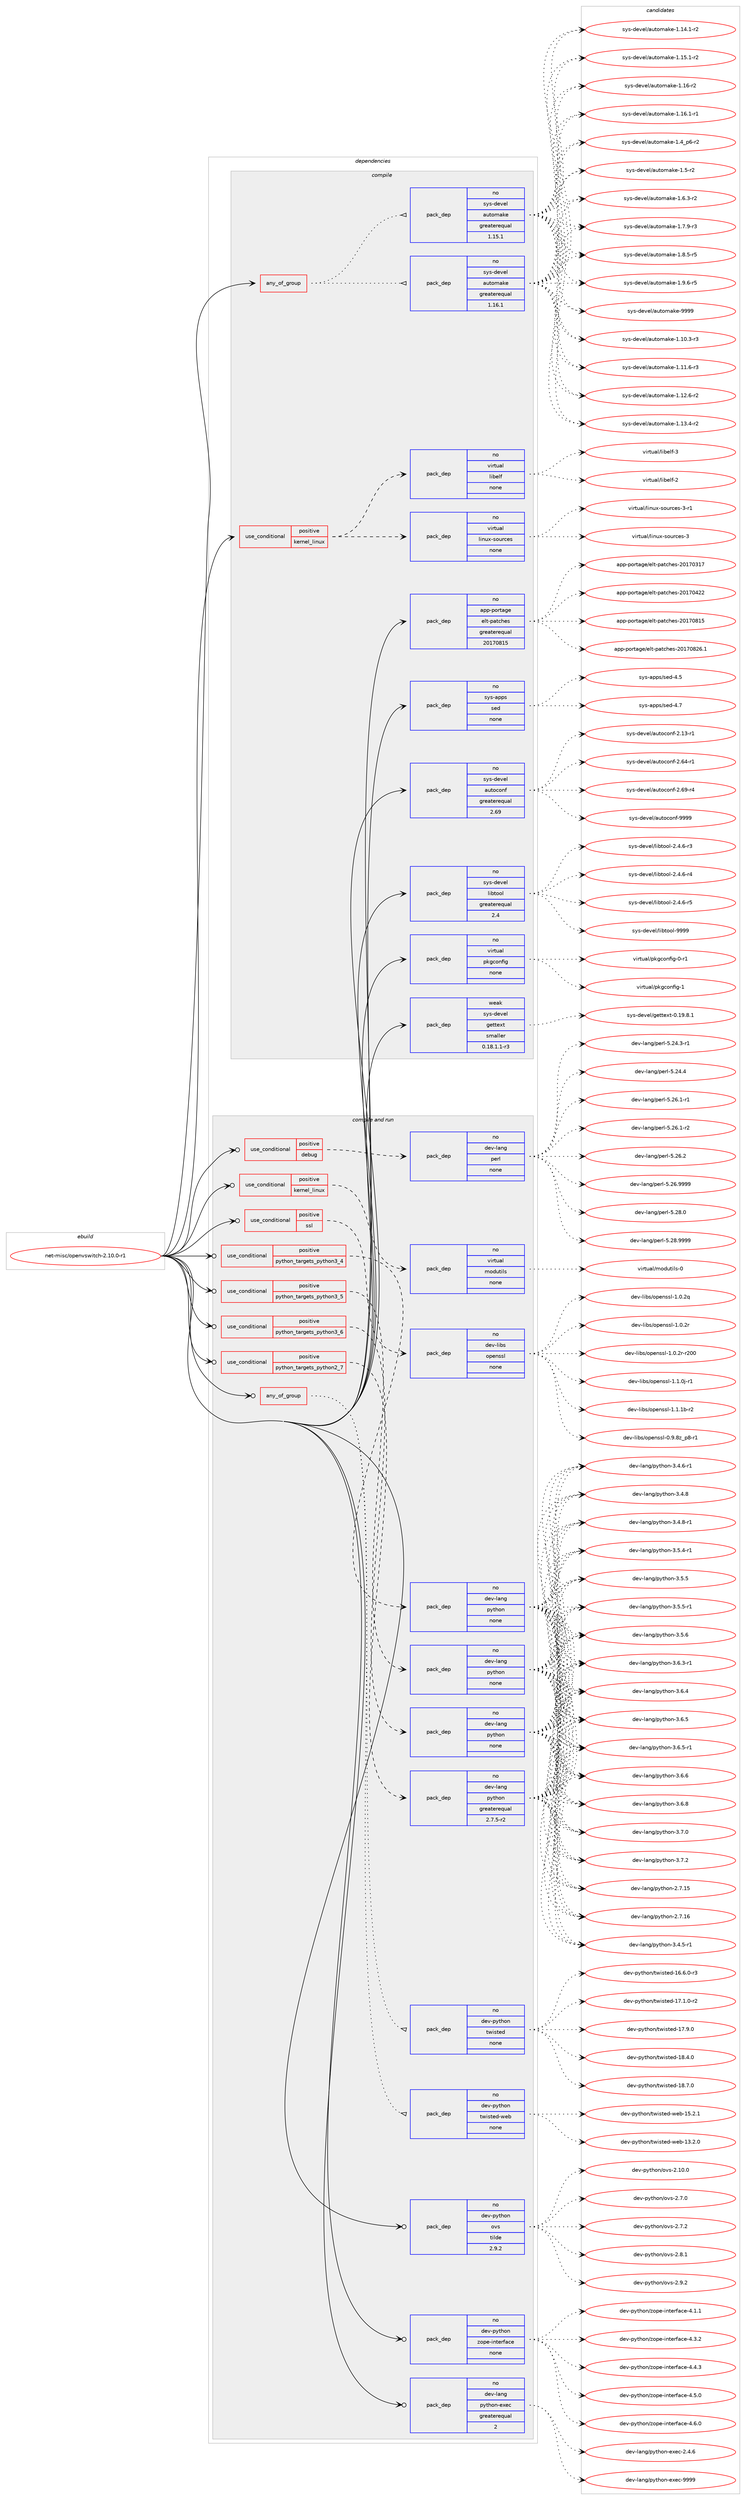 digraph prolog {

# *************
# Graph options
# *************

newrank=true;
concentrate=true;
compound=true;
graph [rankdir=LR,fontname=Helvetica,fontsize=10,ranksep=1.5];#, ranksep=2.5, nodesep=0.2];
edge  [arrowhead=vee];
node  [fontname=Helvetica,fontsize=10];

# **********
# The ebuild
# **********

subgraph cluster_leftcol {
color=gray;
rank=same;
label=<<i>ebuild</i>>;
id [label="net-misc/openvswitch-2.10.0-r1", color=red, width=4, href="../net-misc/openvswitch-2.10.0-r1.svg"];
}

# ****************
# The dependencies
# ****************

subgraph cluster_midcol {
color=gray;
label=<<i>dependencies</i>>;
subgraph cluster_compile {
fillcolor="#eeeeee";
style=filled;
label=<<i>compile</i>>;
subgraph any26398 {
dependency1670776 [label=<<TABLE BORDER="0" CELLBORDER="1" CELLSPACING="0" CELLPADDING="4"><TR><TD CELLPADDING="10">any_of_group</TD></TR></TABLE>>, shape=none, color=red];subgraph pack1194538 {
dependency1670777 [label=<<TABLE BORDER="0" CELLBORDER="1" CELLSPACING="0" CELLPADDING="4" WIDTH="220"><TR><TD ROWSPAN="6" CELLPADDING="30">pack_dep</TD></TR><TR><TD WIDTH="110">no</TD></TR><TR><TD>sys-devel</TD></TR><TR><TD>automake</TD></TR><TR><TD>greaterequal</TD></TR><TR><TD>1.16.1</TD></TR></TABLE>>, shape=none, color=blue];
}
dependency1670776:e -> dependency1670777:w [weight=20,style="dotted",arrowhead="oinv"];
subgraph pack1194539 {
dependency1670778 [label=<<TABLE BORDER="0" CELLBORDER="1" CELLSPACING="0" CELLPADDING="4" WIDTH="220"><TR><TD ROWSPAN="6" CELLPADDING="30">pack_dep</TD></TR><TR><TD WIDTH="110">no</TD></TR><TR><TD>sys-devel</TD></TR><TR><TD>automake</TD></TR><TR><TD>greaterequal</TD></TR><TR><TD>1.15.1</TD></TR></TABLE>>, shape=none, color=blue];
}
dependency1670776:e -> dependency1670778:w [weight=20,style="dotted",arrowhead="oinv"];
}
id:e -> dependency1670776:w [weight=20,style="solid",arrowhead="vee"];
subgraph cond449026 {
dependency1670779 [label=<<TABLE BORDER="0" CELLBORDER="1" CELLSPACING="0" CELLPADDING="4"><TR><TD ROWSPAN="3" CELLPADDING="10">use_conditional</TD></TR><TR><TD>positive</TD></TR><TR><TD>kernel_linux</TD></TR></TABLE>>, shape=none, color=red];
subgraph pack1194540 {
dependency1670780 [label=<<TABLE BORDER="0" CELLBORDER="1" CELLSPACING="0" CELLPADDING="4" WIDTH="220"><TR><TD ROWSPAN="6" CELLPADDING="30">pack_dep</TD></TR><TR><TD WIDTH="110">no</TD></TR><TR><TD>virtual</TD></TR><TR><TD>linux-sources</TD></TR><TR><TD>none</TD></TR><TR><TD></TD></TR></TABLE>>, shape=none, color=blue];
}
dependency1670779:e -> dependency1670780:w [weight=20,style="dashed",arrowhead="vee"];
subgraph pack1194541 {
dependency1670781 [label=<<TABLE BORDER="0" CELLBORDER="1" CELLSPACING="0" CELLPADDING="4" WIDTH="220"><TR><TD ROWSPAN="6" CELLPADDING="30">pack_dep</TD></TR><TR><TD WIDTH="110">no</TD></TR><TR><TD>virtual</TD></TR><TR><TD>libelf</TD></TR><TR><TD>none</TD></TR><TR><TD></TD></TR></TABLE>>, shape=none, color=blue];
}
dependency1670779:e -> dependency1670781:w [weight=20,style="dashed",arrowhead="vee"];
}
id:e -> dependency1670779:w [weight=20,style="solid",arrowhead="vee"];
subgraph pack1194542 {
dependency1670782 [label=<<TABLE BORDER="0" CELLBORDER="1" CELLSPACING="0" CELLPADDING="4" WIDTH="220"><TR><TD ROWSPAN="6" CELLPADDING="30">pack_dep</TD></TR><TR><TD WIDTH="110">no</TD></TR><TR><TD>app-portage</TD></TR><TR><TD>elt-patches</TD></TR><TR><TD>greaterequal</TD></TR><TR><TD>20170815</TD></TR></TABLE>>, shape=none, color=blue];
}
id:e -> dependency1670782:w [weight=20,style="solid",arrowhead="vee"];
subgraph pack1194543 {
dependency1670783 [label=<<TABLE BORDER="0" CELLBORDER="1" CELLSPACING="0" CELLPADDING="4" WIDTH="220"><TR><TD ROWSPAN="6" CELLPADDING="30">pack_dep</TD></TR><TR><TD WIDTH="110">no</TD></TR><TR><TD>sys-apps</TD></TR><TR><TD>sed</TD></TR><TR><TD>none</TD></TR><TR><TD></TD></TR></TABLE>>, shape=none, color=blue];
}
id:e -> dependency1670783:w [weight=20,style="solid",arrowhead="vee"];
subgraph pack1194544 {
dependency1670784 [label=<<TABLE BORDER="0" CELLBORDER="1" CELLSPACING="0" CELLPADDING="4" WIDTH="220"><TR><TD ROWSPAN="6" CELLPADDING="30">pack_dep</TD></TR><TR><TD WIDTH="110">no</TD></TR><TR><TD>sys-devel</TD></TR><TR><TD>autoconf</TD></TR><TR><TD>greaterequal</TD></TR><TR><TD>2.69</TD></TR></TABLE>>, shape=none, color=blue];
}
id:e -> dependency1670784:w [weight=20,style="solid",arrowhead="vee"];
subgraph pack1194545 {
dependency1670785 [label=<<TABLE BORDER="0" CELLBORDER="1" CELLSPACING="0" CELLPADDING="4" WIDTH="220"><TR><TD ROWSPAN="6" CELLPADDING="30">pack_dep</TD></TR><TR><TD WIDTH="110">no</TD></TR><TR><TD>sys-devel</TD></TR><TR><TD>libtool</TD></TR><TR><TD>greaterequal</TD></TR><TR><TD>2.4</TD></TR></TABLE>>, shape=none, color=blue];
}
id:e -> dependency1670785:w [weight=20,style="solid",arrowhead="vee"];
subgraph pack1194546 {
dependency1670786 [label=<<TABLE BORDER="0" CELLBORDER="1" CELLSPACING="0" CELLPADDING="4" WIDTH="220"><TR><TD ROWSPAN="6" CELLPADDING="30">pack_dep</TD></TR><TR><TD WIDTH="110">no</TD></TR><TR><TD>virtual</TD></TR><TR><TD>pkgconfig</TD></TR><TR><TD>none</TD></TR><TR><TD></TD></TR></TABLE>>, shape=none, color=blue];
}
id:e -> dependency1670786:w [weight=20,style="solid",arrowhead="vee"];
subgraph pack1194547 {
dependency1670787 [label=<<TABLE BORDER="0" CELLBORDER="1" CELLSPACING="0" CELLPADDING="4" WIDTH="220"><TR><TD ROWSPAN="6" CELLPADDING="30">pack_dep</TD></TR><TR><TD WIDTH="110">weak</TD></TR><TR><TD>sys-devel</TD></TR><TR><TD>gettext</TD></TR><TR><TD>smaller</TD></TR><TR><TD>0.18.1.1-r3</TD></TR></TABLE>>, shape=none, color=blue];
}
id:e -> dependency1670787:w [weight=20,style="solid",arrowhead="vee"];
}
subgraph cluster_compileandrun {
fillcolor="#eeeeee";
style=filled;
label=<<i>compile and run</i>>;
subgraph any26399 {
dependency1670788 [label=<<TABLE BORDER="0" CELLBORDER="1" CELLSPACING="0" CELLPADDING="4"><TR><TD CELLPADDING="10">any_of_group</TD></TR></TABLE>>, shape=none, color=red];subgraph pack1194548 {
dependency1670789 [label=<<TABLE BORDER="0" CELLBORDER="1" CELLSPACING="0" CELLPADDING="4" WIDTH="220"><TR><TD ROWSPAN="6" CELLPADDING="30">pack_dep</TD></TR><TR><TD WIDTH="110">no</TD></TR><TR><TD>dev-python</TD></TR><TR><TD>twisted</TD></TR><TR><TD>none</TD></TR><TR><TD></TD></TR></TABLE>>, shape=none, color=blue];
}
dependency1670788:e -> dependency1670789:w [weight=20,style="dotted",arrowhead="oinv"];
subgraph pack1194549 {
dependency1670790 [label=<<TABLE BORDER="0" CELLBORDER="1" CELLSPACING="0" CELLPADDING="4" WIDTH="220"><TR><TD ROWSPAN="6" CELLPADDING="30">pack_dep</TD></TR><TR><TD WIDTH="110">no</TD></TR><TR><TD>dev-python</TD></TR><TR><TD>twisted-web</TD></TR><TR><TD>none</TD></TR><TR><TD></TD></TR></TABLE>>, shape=none, color=blue];
}
dependency1670788:e -> dependency1670790:w [weight=20,style="dotted",arrowhead="oinv"];
}
id:e -> dependency1670788:w [weight=20,style="solid",arrowhead="odotvee"];
subgraph cond449027 {
dependency1670791 [label=<<TABLE BORDER="0" CELLBORDER="1" CELLSPACING="0" CELLPADDING="4"><TR><TD ROWSPAN="3" CELLPADDING="10">use_conditional</TD></TR><TR><TD>positive</TD></TR><TR><TD>debug</TD></TR></TABLE>>, shape=none, color=red];
subgraph pack1194550 {
dependency1670792 [label=<<TABLE BORDER="0" CELLBORDER="1" CELLSPACING="0" CELLPADDING="4" WIDTH="220"><TR><TD ROWSPAN="6" CELLPADDING="30">pack_dep</TD></TR><TR><TD WIDTH="110">no</TD></TR><TR><TD>dev-lang</TD></TR><TR><TD>perl</TD></TR><TR><TD>none</TD></TR><TR><TD></TD></TR></TABLE>>, shape=none, color=blue];
}
dependency1670791:e -> dependency1670792:w [weight=20,style="dashed",arrowhead="vee"];
}
id:e -> dependency1670791:w [weight=20,style="solid",arrowhead="odotvee"];
subgraph cond449028 {
dependency1670793 [label=<<TABLE BORDER="0" CELLBORDER="1" CELLSPACING="0" CELLPADDING="4"><TR><TD ROWSPAN="3" CELLPADDING="10">use_conditional</TD></TR><TR><TD>positive</TD></TR><TR><TD>kernel_linux</TD></TR></TABLE>>, shape=none, color=red];
subgraph pack1194551 {
dependency1670794 [label=<<TABLE BORDER="0" CELLBORDER="1" CELLSPACING="0" CELLPADDING="4" WIDTH="220"><TR><TD ROWSPAN="6" CELLPADDING="30">pack_dep</TD></TR><TR><TD WIDTH="110">no</TD></TR><TR><TD>virtual</TD></TR><TR><TD>modutils</TD></TR><TR><TD>none</TD></TR><TR><TD></TD></TR></TABLE>>, shape=none, color=blue];
}
dependency1670793:e -> dependency1670794:w [weight=20,style="dashed",arrowhead="vee"];
}
id:e -> dependency1670793:w [weight=20,style="solid",arrowhead="odotvee"];
subgraph cond449029 {
dependency1670795 [label=<<TABLE BORDER="0" CELLBORDER="1" CELLSPACING="0" CELLPADDING="4"><TR><TD ROWSPAN="3" CELLPADDING="10">use_conditional</TD></TR><TR><TD>positive</TD></TR><TR><TD>python_targets_python2_7</TD></TR></TABLE>>, shape=none, color=red];
subgraph pack1194552 {
dependency1670796 [label=<<TABLE BORDER="0" CELLBORDER="1" CELLSPACING="0" CELLPADDING="4" WIDTH="220"><TR><TD ROWSPAN="6" CELLPADDING="30">pack_dep</TD></TR><TR><TD WIDTH="110">no</TD></TR><TR><TD>dev-lang</TD></TR><TR><TD>python</TD></TR><TR><TD>greaterequal</TD></TR><TR><TD>2.7.5-r2</TD></TR></TABLE>>, shape=none, color=blue];
}
dependency1670795:e -> dependency1670796:w [weight=20,style="dashed",arrowhead="vee"];
}
id:e -> dependency1670795:w [weight=20,style="solid",arrowhead="odotvee"];
subgraph cond449030 {
dependency1670797 [label=<<TABLE BORDER="0" CELLBORDER="1" CELLSPACING="0" CELLPADDING="4"><TR><TD ROWSPAN="3" CELLPADDING="10">use_conditional</TD></TR><TR><TD>positive</TD></TR><TR><TD>python_targets_python3_4</TD></TR></TABLE>>, shape=none, color=red];
subgraph pack1194553 {
dependency1670798 [label=<<TABLE BORDER="0" CELLBORDER="1" CELLSPACING="0" CELLPADDING="4" WIDTH="220"><TR><TD ROWSPAN="6" CELLPADDING="30">pack_dep</TD></TR><TR><TD WIDTH="110">no</TD></TR><TR><TD>dev-lang</TD></TR><TR><TD>python</TD></TR><TR><TD>none</TD></TR><TR><TD></TD></TR></TABLE>>, shape=none, color=blue];
}
dependency1670797:e -> dependency1670798:w [weight=20,style="dashed",arrowhead="vee"];
}
id:e -> dependency1670797:w [weight=20,style="solid",arrowhead="odotvee"];
subgraph cond449031 {
dependency1670799 [label=<<TABLE BORDER="0" CELLBORDER="1" CELLSPACING="0" CELLPADDING="4"><TR><TD ROWSPAN="3" CELLPADDING="10">use_conditional</TD></TR><TR><TD>positive</TD></TR><TR><TD>python_targets_python3_5</TD></TR></TABLE>>, shape=none, color=red];
subgraph pack1194554 {
dependency1670800 [label=<<TABLE BORDER="0" CELLBORDER="1" CELLSPACING="0" CELLPADDING="4" WIDTH="220"><TR><TD ROWSPAN="6" CELLPADDING="30">pack_dep</TD></TR><TR><TD WIDTH="110">no</TD></TR><TR><TD>dev-lang</TD></TR><TR><TD>python</TD></TR><TR><TD>none</TD></TR><TR><TD></TD></TR></TABLE>>, shape=none, color=blue];
}
dependency1670799:e -> dependency1670800:w [weight=20,style="dashed",arrowhead="vee"];
}
id:e -> dependency1670799:w [weight=20,style="solid",arrowhead="odotvee"];
subgraph cond449032 {
dependency1670801 [label=<<TABLE BORDER="0" CELLBORDER="1" CELLSPACING="0" CELLPADDING="4"><TR><TD ROWSPAN="3" CELLPADDING="10">use_conditional</TD></TR><TR><TD>positive</TD></TR><TR><TD>python_targets_python3_6</TD></TR></TABLE>>, shape=none, color=red];
subgraph pack1194555 {
dependency1670802 [label=<<TABLE BORDER="0" CELLBORDER="1" CELLSPACING="0" CELLPADDING="4" WIDTH="220"><TR><TD ROWSPAN="6" CELLPADDING="30">pack_dep</TD></TR><TR><TD WIDTH="110">no</TD></TR><TR><TD>dev-lang</TD></TR><TR><TD>python</TD></TR><TR><TD>none</TD></TR><TR><TD></TD></TR></TABLE>>, shape=none, color=blue];
}
dependency1670801:e -> dependency1670802:w [weight=20,style="dashed",arrowhead="vee"];
}
id:e -> dependency1670801:w [weight=20,style="solid",arrowhead="odotvee"];
subgraph cond449033 {
dependency1670803 [label=<<TABLE BORDER="0" CELLBORDER="1" CELLSPACING="0" CELLPADDING="4"><TR><TD ROWSPAN="3" CELLPADDING="10">use_conditional</TD></TR><TR><TD>positive</TD></TR><TR><TD>ssl</TD></TR></TABLE>>, shape=none, color=red];
subgraph pack1194556 {
dependency1670804 [label=<<TABLE BORDER="0" CELLBORDER="1" CELLSPACING="0" CELLPADDING="4" WIDTH="220"><TR><TD ROWSPAN="6" CELLPADDING="30">pack_dep</TD></TR><TR><TD WIDTH="110">no</TD></TR><TR><TD>dev-libs</TD></TR><TR><TD>openssl</TD></TR><TR><TD>none</TD></TR><TR><TD></TD></TR></TABLE>>, shape=none, color=blue];
}
dependency1670803:e -> dependency1670804:w [weight=20,style="dashed",arrowhead="vee"];
}
id:e -> dependency1670803:w [weight=20,style="solid",arrowhead="odotvee"];
subgraph pack1194557 {
dependency1670805 [label=<<TABLE BORDER="0" CELLBORDER="1" CELLSPACING="0" CELLPADDING="4" WIDTH="220"><TR><TD ROWSPAN="6" CELLPADDING="30">pack_dep</TD></TR><TR><TD WIDTH="110">no</TD></TR><TR><TD>dev-lang</TD></TR><TR><TD>python-exec</TD></TR><TR><TD>greaterequal</TD></TR><TR><TD>2</TD></TR></TABLE>>, shape=none, color=blue];
}
id:e -> dependency1670805:w [weight=20,style="solid",arrowhead="odotvee"];
subgraph pack1194558 {
dependency1670806 [label=<<TABLE BORDER="0" CELLBORDER="1" CELLSPACING="0" CELLPADDING="4" WIDTH="220"><TR><TD ROWSPAN="6" CELLPADDING="30">pack_dep</TD></TR><TR><TD WIDTH="110">no</TD></TR><TR><TD>dev-python</TD></TR><TR><TD>ovs</TD></TR><TR><TD>tilde</TD></TR><TR><TD>2.9.2</TD></TR></TABLE>>, shape=none, color=blue];
}
id:e -> dependency1670806:w [weight=20,style="solid",arrowhead="odotvee"];
subgraph pack1194559 {
dependency1670807 [label=<<TABLE BORDER="0" CELLBORDER="1" CELLSPACING="0" CELLPADDING="4" WIDTH="220"><TR><TD ROWSPAN="6" CELLPADDING="30">pack_dep</TD></TR><TR><TD WIDTH="110">no</TD></TR><TR><TD>dev-python</TD></TR><TR><TD>zope-interface</TD></TR><TR><TD>none</TD></TR><TR><TD></TD></TR></TABLE>>, shape=none, color=blue];
}
id:e -> dependency1670807:w [weight=20,style="solid",arrowhead="odotvee"];
}
subgraph cluster_run {
fillcolor="#eeeeee";
style=filled;
label=<<i>run</i>>;
}
}

# **************
# The candidates
# **************

subgraph cluster_choices {
rank=same;
color=gray;
label=<<i>candidates</i>>;

subgraph choice1194538 {
color=black;
nodesep=1;
choice11512111545100101118101108479711711611110997107101454946494846514511451 [label="sys-devel/automake-1.10.3-r3", color=red, width=4,href="../sys-devel/automake-1.10.3-r3.svg"];
choice11512111545100101118101108479711711611110997107101454946494946544511451 [label="sys-devel/automake-1.11.6-r3", color=red, width=4,href="../sys-devel/automake-1.11.6-r3.svg"];
choice11512111545100101118101108479711711611110997107101454946495046544511450 [label="sys-devel/automake-1.12.6-r2", color=red, width=4,href="../sys-devel/automake-1.12.6-r2.svg"];
choice11512111545100101118101108479711711611110997107101454946495146524511450 [label="sys-devel/automake-1.13.4-r2", color=red, width=4,href="../sys-devel/automake-1.13.4-r2.svg"];
choice11512111545100101118101108479711711611110997107101454946495246494511450 [label="sys-devel/automake-1.14.1-r2", color=red, width=4,href="../sys-devel/automake-1.14.1-r2.svg"];
choice11512111545100101118101108479711711611110997107101454946495346494511450 [label="sys-devel/automake-1.15.1-r2", color=red, width=4,href="../sys-devel/automake-1.15.1-r2.svg"];
choice1151211154510010111810110847971171161111099710710145494649544511450 [label="sys-devel/automake-1.16-r2", color=red, width=4,href="../sys-devel/automake-1.16-r2.svg"];
choice11512111545100101118101108479711711611110997107101454946495446494511449 [label="sys-devel/automake-1.16.1-r1", color=red, width=4,href="../sys-devel/automake-1.16.1-r1.svg"];
choice115121115451001011181011084797117116111109971071014549465295112544511450 [label="sys-devel/automake-1.4_p6-r2", color=red, width=4,href="../sys-devel/automake-1.4_p6-r2.svg"];
choice11512111545100101118101108479711711611110997107101454946534511450 [label="sys-devel/automake-1.5-r2", color=red, width=4,href="../sys-devel/automake-1.5-r2.svg"];
choice115121115451001011181011084797117116111109971071014549465446514511450 [label="sys-devel/automake-1.6.3-r2", color=red, width=4,href="../sys-devel/automake-1.6.3-r2.svg"];
choice115121115451001011181011084797117116111109971071014549465546574511451 [label="sys-devel/automake-1.7.9-r3", color=red, width=4,href="../sys-devel/automake-1.7.9-r3.svg"];
choice115121115451001011181011084797117116111109971071014549465646534511453 [label="sys-devel/automake-1.8.5-r5", color=red, width=4,href="../sys-devel/automake-1.8.5-r5.svg"];
choice115121115451001011181011084797117116111109971071014549465746544511453 [label="sys-devel/automake-1.9.6-r5", color=red, width=4,href="../sys-devel/automake-1.9.6-r5.svg"];
choice115121115451001011181011084797117116111109971071014557575757 [label="sys-devel/automake-9999", color=red, width=4,href="../sys-devel/automake-9999.svg"];
dependency1670777:e -> choice11512111545100101118101108479711711611110997107101454946494846514511451:w [style=dotted,weight="100"];
dependency1670777:e -> choice11512111545100101118101108479711711611110997107101454946494946544511451:w [style=dotted,weight="100"];
dependency1670777:e -> choice11512111545100101118101108479711711611110997107101454946495046544511450:w [style=dotted,weight="100"];
dependency1670777:e -> choice11512111545100101118101108479711711611110997107101454946495146524511450:w [style=dotted,weight="100"];
dependency1670777:e -> choice11512111545100101118101108479711711611110997107101454946495246494511450:w [style=dotted,weight="100"];
dependency1670777:e -> choice11512111545100101118101108479711711611110997107101454946495346494511450:w [style=dotted,weight="100"];
dependency1670777:e -> choice1151211154510010111810110847971171161111099710710145494649544511450:w [style=dotted,weight="100"];
dependency1670777:e -> choice11512111545100101118101108479711711611110997107101454946495446494511449:w [style=dotted,weight="100"];
dependency1670777:e -> choice115121115451001011181011084797117116111109971071014549465295112544511450:w [style=dotted,weight="100"];
dependency1670777:e -> choice11512111545100101118101108479711711611110997107101454946534511450:w [style=dotted,weight="100"];
dependency1670777:e -> choice115121115451001011181011084797117116111109971071014549465446514511450:w [style=dotted,weight="100"];
dependency1670777:e -> choice115121115451001011181011084797117116111109971071014549465546574511451:w [style=dotted,weight="100"];
dependency1670777:e -> choice115121115451001011181011084797117116111109971071014549465646534511453:w [style=dotted,weight="100"];
dependency1670777:e -> choice115121115451001011181011084797117116111109971071014549465746544511453:w [style=dotted,weight="100"];
dependency1670777:e -> choice115121115451001011181011084797117116111109971071014557575757:w [style=dotted,weight="100"];
}
subgraph choice1194539 {
color=black;
nodesep=1;
choice11512111545100101118101108479711711611110997107101454946494846514511451 [label="sys-devel/automake-1.10.3-r3", color=red, width=4,href="../sys-devel/automake-1.10.3-r3.svg"];
choice11512111545100101118101108479711711611110997107101454946494946544511451 [label="sys-devel/automake-1.11.6-r3", color=red, width=4,href="../sys-devel/automake-1.11.6-r3.svg"];
choice11512111545100101118101108479711711611110997107101454946495046544511450 [label="sys-devel/automake-1.12.6-r2", color=red, width=4,href="../sys-devel/automake-1.12.6-r2.svg"];
choice11512111545100101118101108479711711611110997107101454946495146524511450 [label="sys-devel/automake-1.13.4-r2", color=red, width=4,href="../sys-devel/automake-1.13.4-r2.svg"];
choice11512111545100101118101108479711711611110997107101454946495246494511450 [label="sys-devel/automake-1.14.1-r2", color=red, width=4,href="../sys-devel/automake-1.14.1-r2.svg"];
choice11512111545100101118101108479711711611110997107101454946495346494511450 [label="sys-devel/automake-1.15.1-r2", color=red, width=4,href="../sys-devel/automake-1.15.1-r2.svg"];
choice1151211154510010111810110847971171161111099710710145494649544511450 [label="sys-devel/automake-1.16-r2", color=red, width=4,href="../sys-devel/automake-1.16-r2.svg"];
choice11512111545100101118101108479711711611110997107101454946495446494511449 [label="sys-devel/automake-1.16.1-r1", color=red, width=4,href="../sys-devel/automake-1.16.1-r1.svg"];
choice115121115451001011181011084797117116111109971071014549465295112544511450 [label="sys-devel/automake-1.4_p6-r2", color=red, width=4,href="../sys-devel/automake-1.4_p6-r2.svg"];
choice11512111545100101118101108479711711611110997107101454946534511450 [label="sys-devel/automake-1.5-r2", color=red, width=4,href="../sys-devel/automake-1.5-r2.svg"];
choice115121115451001011181011084797117116111109971071014549465446514511450 [label="sys-devel/automake-1.6.3-r2", color=red, width=4,href="../sys-devel/automake-1.6.3-r2.svg"];
choice115121115451001011181011084797117116111109971071014549465546574511451 [label="sys-devel/automake-1.7.9-r3", color=red, width=4,href="../sys-devel/automake-1.7.9-r3.svg"];
choice115121115451001011181011084797117116111109971071014549465646534511453 [label="sys-devel/automake-1.8.5-r5", color=red, width=4,href="../sys-devel/automake-1.8.5-r5.svg"];
choice115121115451001011181011084797117116111109971071014549465746544511453 [label="sys-devel/automake-1.9.6-r5", color=red, width=4,href="../sys-devel/automake-1.9.6-r5.svg"];
choice115121115451001011181011084797117116111109971071014557575757 [label="sys-devel/automake-9999", color=red, width=4,href="../sys-devel/automake-9999.svg"];
dependency1670778:e -> choice11512111545100101118101108479711711611110997107101454946494846514511451:w [style=dotted,weight="100"];
dependency1670778:e -> choice11512111545100101118101108479711711611110997107101454946494946544511451:w [style=dotted,weight="100"];
dependency1670778:e -> choice11512111545100101118101108479711711611110997107101454946495046544511450:w [style=dotted,weight="100"];
dependency1670778:e -> choice11512111545100101118101108479711711611110997107101454946495146524511450:w [style=dotted,weight="100"];
dependency1670778:e -> choice11512111545100101118101108479711711611110997107101454946495246494511450:w [style=dotted,weight="100"];
dependency1670778:e -> choice11512111545100101118101108479711711611110997107101454946495346494511450:w [style=dotted,weight="100"];
dependency1670778:e -> choice1151211154510010111810110847971171161111099710710145494649544511450:w [style=dotted,weight="100"];
dependency1670778:e -> choice11512111545100101118101108479711711611110997107101454946495446494511449:w [style=dotted,weight="100"];
dependency1670778:e -> choice115121115451001011181011084797117116111109971071014549465295112544511450:w [style=dotted,weight="100"];
dependency1670778:e -> choice11512111545100101118101108479711711611110997107101454946534511450:w [style=dotted,weight="100"];
dependency1670778:e -> choice115121115451001011181011084797117116111109971071014549465446514511450:w [style=dotted,weight="100"];
dependency1670778:e -> choice115121115451001011181011084797117116111109971071014549465546574511451:w [style=dotted,weight="100"];
dependency1670778:e -> choice115121115451001011181011084797117116111109971071014549465646534511453:w [style=dotted,weight="100"];
dependency1670778:e -> choice115121115451001011181011084797117116111109971071014549465746544511453:w [style=dotted,weight="100"];
dependency1670778:e -> choice115121115451001011181011084797117116111109971071014557575757:w [style=dotted,weight="100"];
}
subgraph choice1194540 {
color=black;
nodesep=1;
choice118105114116117971084710810511011712045115111117114991011154551 [label="virtual/linux-sources-3", color=red, width=4,href="../virtual/linux-sources-3.svg"];
choice1181051141161179710847108105110117120451151111171149910111545514511449 [label="virtual/linux-sources-3-r1", color=red, width=4,href="../virtual/linux-sources-3-r1.svg"];
dependency1670780:e -> choice118105114116117971084710810511011712045115111117114991011154551:w [style=dotted,weight="100"];
dependency1670780:e -> choice1181051141161179710847108105110117120451151111171149910111545514511449:w [style=dotted,weight="100"];
}
subgraph choice1194541 {
color=black;
nodesep=1;
choice1181051141161179710847108105981011081024550 [label="virtual/libelf-2", color=red, width=4,href="../virtual/libelf-2.svg"];
choice1181051141161179710847108105981011081024551 [label="virtual/libelf-3", color=red, width=4,href="../virtual/libelf-3.svg"];
dependency1670781:e -> choice1181051141161179710847108105981011081024550:w [style=dotted,weight="100"];
dependency1670781:e -> choice1181051141161179710847108105981011081024551:w [style=dotted,weight="100"];
}
subgraph choice1194542 {
color=black;
nodesep=1;
choice97112112451121111141169710310147101108116451129711699104101115455048495548514955 [label="app-portage/elt-patches-20170317", color=red, width=4,href="../app-portage/elt-patches-20170317.svg"];
choice97112112451121111141169710310147101108116451129711699104101115455048495548525050 [label="app-portage/elt-patches-20170422", color=red, width=4,href="../app-portage/elt-patches-20170422.svg"];
choice97112112451121111141169710310147101108116451129711699104101115455048495548564953 [label="app-portage/elt-patches-20170815", color=red, width=4,href="../app-portage/elt-patches-20170815.svg"];
choice971121124511211111411697103101471011081164511297116991041011154550484955485650544649 [label="app-portage/elt-patches-20170826.1", color=red, width=4,href="../app-portage/elt-patches-20170826.1.svg"];
dependency1670782:e -> choice97112112451121111141169710310147101108116451129711699104101115455048495548514955:w [style=dotted,weight="100"];
dependency1670782:e -> choice97112112451121111141169710310147101108116451129711699104101115455048495548525050:w [style=dotted,weight="100"];
dependency1670782:e -> choice97112112451121111141169710310147101108116451129711699104101115455048495548564953:w [style=dotted,weight="100"];
dependency1670782:e -> choice971121124511211111411697103101471011081164511297116991041011154550484955485650544649:w [style=dotted,weight="100"];
}
subgraph choice1194543 {
color=black;
nodesep=1;
choice11512111545971121121154711510110045524653 [label="sys-apps/sed-4.5", color=red, width=4,href="../sys-apps/sed-4.5.svg"];
choice11512111545971121121154711510110045524655 [label="sys-apps/sed-4.7", color=red, width=4,href="../sys-apps/sed-4.7.svg"];
dependency1670783:e -> choice11512111545971121121154711510110045524653:w [style=dotted,weight="100"];
dependency1670783:e -> choice11512111545971121121154711510110045524655:w [style=dotted,weight="100"];
}
subgraph choice1194544 {
color=black;
nodesep=1;
choice1151211154510010111810110847971171161119911111010245504649514511449 [label="sys-devel/autoconf-2.13-r1", color=red, width=4,href="../sys-devel/autoconf-2.13-r1.svg"];
choice1151211154510010111810110847971171161119911111010245504654524511449 [label="sys-devel/autoconf-2.64-r1", color=red, width=4,href="../sys-devel/autoconf-2.64-r1.svg"];
choice1151211154510010111810110847971171161119911111010245504654574511452 [label="sys-devel/autoconf-2.69-r4", color=red, width=4,href="../sys-devel/autoconf-2.69-r4.svg"];
choice115121115451001011181011084797117116111991111101024557575757 [label="sys-devel/autoconf-9999", color=red, width=4,href="../sys-devel/autoconf-9999.svg"];
dependency1670784:e -> choice1151211154510010111810110847971171161119911111010245504649514511449:w [style=dotted,weight="100"];
dependency1670784:e -> choice1151211154510010111810110847971171161119911111010245504654524511449:w [style=dotted,weight="100"];
dependency1670784:e -> choice1151211154510010111810110847971171161119911111010245504654574511452:w [style=dotted,weight="100"];
dependency1670784:e -> choice115121115451001011181011084797117116111991111101024557575757:w [style=dotted,weight="100"];
}
subgraph choice1194545 {
color=black;
nodesep=1;
choice1151211154510010111810110847108105981161111111084550465246544511451 [label="sys-devel/libtool-2.4.6-r3", color=red, width=4,href="../sys-devel/libtool-2.4.6-r3.svg"];
choice1151211154510010111810110847108105981161111111084550465246544511452 [label="sys-devel/libtool-2.4.6-r4", color=red, width=4,href="../sys-devel/libtool-2.4.6-r4.svg"];
choice1151211154510010111810110847108105981161111111084550465246544511453 [label="sys-devel/libtool-2.4.6-r5", color=red, width=4,href="../sys-devel/libtool-2.4.6-r5.svg"];
choice1151211154510010111810110847108105981161111111084557575757 [label="sys-devel/libtool-9999", color=red, width=4,href="../sys-devel/libtool-9999.svg"];
dependency1670785:e -> choice1151211154510010111810110847108105981161111111084550465246544511451:w [style=dotted,weight="100"];
dependency1670785:e -> choice1151211154510010111810110847108105981161111111084550465246544511452:w [style=dotted,weight="100"];
dependency1670785:e -> choice1151211154510010111810110847108105981161111111084550465246544511453:w [style=dotted,weight="100"];
dependency1670785:e -> choice1151211154510010111810110847108105981161111111084557575757:w [style=dotted,weight="100"];
}
subgraph choice1194546 {
color=black;
nodesep=1;
choice11810511411611797108471121071039911111010210510345484511449 [label="virtual/pkgconfig-0-r1", color=red, width=4,href="../virtual/pkgconfig-0-r1.svg"];
choice1181051141161179710847112107103991111101021051034549 [label="virtual/pkgconfig-1", color=red, width=4,href="../virtual/pkgconfig-1.svg"];
dependency1670786:e -> choice11810511411611797108471121071039911111010210510345484511449:w [style=dotted,weight="100"];
dependency1670786:e -> choice1181051141161179710847112107103991111101021051034549:w [style=dotted,weight="100"];
}
subgraph choice1194547 {
color=black;
nodesep=1;
choice1151211154510010111810110847103101116116101120116454846495746564649 [label="sys-devel/gettext-0.19.8.1", color=red, width=4,href="../sys-devel/gettext-0.19.8.1.svg"];
dependency1670787:e -> choice1151211154510010111810110847103101116116101120116454846495746564649:w [style=dotted,weight="100"];
}
subgraph choice1194548 {
color=black;
nodesep=1;
choice1001011184511212111610411111047116119105115116101100454954465446484511451 [label="dev-python/twisted-16.6.0-r3", color=red, width=4,href="../dev-python/twisted-16.6.0-r3.svg"];
choice1001011184511212111610411111047116119105115116101100454955464946484511450 [label="dev-python/twisted-17.1.0-r2", color=red, width=4,href="../dev-python/twisted-17.1.0-r2.svg"];
choice100101118451121211161041111104711611910511511610110045495546574648 [label="dev-python/twisted-17.9.0", color=red, width=4,href="../dev-python/twisted-17.9.0.svg"];
choice100101118451121211161041111104711611910511511610110045495646524648 [label="dev-python/twisted-18.4.0", color=red, width=4,href="../dev-python/twisted-18.4.0.svg"];
choice100101118451121211161041111104711611910511511610110045495646554648 [label="dev-python/twisted-18.7.0", color=red, width=4,href="../dev-python/twisted-18.7.0.svg"];
dependency1670789:e -> choice1001011184511212111610411111047116119105115116101100454954465446484511451:w [style=dotted,weight="100"];
dependency1670789:e -> choice1001011184511212111610411111047116119105115116101100454955464946484511450:w [style=dotted,weight="100"];
dependency1670789:e -> choice100101118451121211161041111104711611910511511610110045495546574648:w [style=dotted,weight="100"];
dependency1670789:e -> choice100101118451121211161041111104711611910511511610110045495646524648:w [style=dotted,weight="100"];
dependency1670789:e -> choice100101118451121211161041111104711611910511511610110045495646554648:w [style=dotted,weight="100"];
}
subgraph choice1194549 {
color=black;
nodesep=1;
choice1001011184511212111610411111047116119105115116101100451191019845495146504648 [label="dev-python/twisted-web-13.2.0", color=red, width=4,href="../dev-python/twisted-web-13.2.0.svg"];
choice1001011184511212111610411111047116119105115116101100451191019845495346504649 [label="dev-python/twisted-web-15.2.1", color=red, width=4,href="../dev-python/twisted-web-15.2.1.svg"];
dependency1670790:e -> choice1001011184511212111610411111047116119105115116101100451191019845495146504648:w [style=dotted,weight="100"];
dependency1670790:e -> choice1001011184511212111610411111047116119105115116101100451191019845495346504649:w [style=dotted,weight="100"];
}
subgraph choice1194550 {
color=black;
nodesep=1;
choice100101118451089711010347112101114108455346505246514511449 [label="dev-lang/perl-5.24.3-r1", color=red, width=4,href="../dev-lang/perl-5.24.3-r1.svg"];
choice10010111845108971101034711210111410845534650524652 [label="dev-lang/perl-5.24.4", color=red, width=4,href="../dev-lang/perl-5.24.4.svg"];
choice100101118451089711010347112101114108455346505446494511449 [label="dev-lang/perl-5.26.1-r1", color=red, width=4,href="../dev-lang/perl-5.26.1-r1.svg"];
choice100101118451089711010347112101114108455346505446494511450 [label="dev-lang/perl-5.26.1-r2", color=red, width=4,href="../dev-lang/perl-5.26.1-r2.svg"];
choice10010111845108971101034711210111410845534650544650 [label="dev-lang/perl-5.26.2", color=red, width=4,href="../dev-lang/perl-5.26.2.svg"];
choice10010111845108971101034711210111410845534650544657575757 [label="dev-lang/perl-5.26.9999", color=red, width=4,href="../dev-lang/perl-5.26.9999.svg"];
choice10010111845108971101034711210111410845534650564648 [label="dev-lang/perl-5.28.0", color=red, width=4,href="../dev-lang/perl-5.28.0.svg"];
choice10010111845108971101034711210111410845534650564657575757 [label="dev-lang/perl-5.28.9999", color=red, width=4,href="../dev-lang/perl-5.28.9999.svg"];
dependency1670792:e -> choice100101118451089711010347112101114108455346505246514511449:w [style=dotted,weight="100"];
dependency1670792:e -> choice10010111845108971101034711210111410845534650524652:w [style=dotted,weight="100"];
dependency1670792:e -> choice100101118451089711010347112101114108455346505446494511449:w [style=dotted,weight="100"];
dependency1670792:e -> choice100101118451089711010347112101114108455346505446494511450:w [style=dotted,weight="100"];
dependency1670792:e -> choice10010111845108971101034711210111410845534650544650:w [style=dotted,weight="100"];
dependency1670792:e -> choice10010111845108971101034711210111410845534650544657575757:w [style=dotted,weight="100"];
dependency1670792:e -> choice10010111845108971101034711210111410845534650564648:w [style=dotted,weight="100"];
dependency1670792:e -> choice10010111845108971101034711210111410845534650564657575757:w [style=dotted,weight="100"];
}
subgraph choice1194551 {
color=black;
nodesep=1;
choice11810511411611797108471091111001171161051081154548 [label="virtual/modutils-0", color=red, width=4,href="../virtual/modutils-0.svg"];
dependency1670794:e -> choice11810511411611797108471091111001171161051081154548:w [style=dotted,weight="100"];
}
subgraph choice1194552 {
color=black;
nodesep=1;
choice10010111845108971101034711212111610411111045504655464953 [label="dev-lang/python-2.7.15", color=red, width=4,href="../dev-lang/python-2.7.15.svg"];
choice10010111845108971101034711212111610411111045504655464954 [label="dev-lang/python-2.7.16", color=red, width=4,href="../dev-lang/python-2.7.16.svg"];
choice1001011184510897110103471121211161041111104551465246534511449 [label="dev-lang/python-3.4.5-r1", color=red, width=4,href="../dev-lang/python-3.4.5-r1.svg"];
choice1001011184510897110103471121211161041111104551465246544511449 [label="dev-lang/python-3.4.6-r1", color=red, width=4,href="../dev-lang/python-3.4.6-r1.svg"];
choice100101118451089711010347112121116104111110455146524656 [label="dev-lang/python-3.4.8", color=red, width=4,href="../dev-lang/python-3.4.8.svg"];
choice1001011184510897110103471121211161041111104551465246564511449 [label="dev-lang/python-3.4.8-r1", color=red, width=4,href="../dev-lang/python-3.4.8-r1.svg"];
choice1001011184510897110103471121211161041111104551465346524511449 [label="dev-lang/python-3.5.4-r1", color=red, width=4,href="../dev-lang/python-3.5.4-r1.svg"];
choice100101118451089711010347112121116104111110455146534653 [label="dev-lang/python-3.5.5", color=red, width=4,href="../dev-lang/python-3.5.5.svg"];
choice1001011184510897110103471121211161041111104551465346534511449 [label="dev-lang/python-3.5.5-r1", color=red, width=4,href="../dev-lang/python-3.5.5-r1.svg"];
choice100101118451089711010347112121116104111110455146534654 [label="dev-lang/python-3.5.6", color=red, width=4,href="../dev-lang/python-3.5.6.svg"];
choice1001011184510897110103471121211161041111104551465446514511449 [label="dev-lang/python-3.6.3-r1", color=red, width=4,href="../dev-lang/python-3.6.3-r1.svg"];
choice100101118451089711010347112121116104111110455146544652 [label="dev-lang/python-3.6.4", color=red, width=4,href="../dev-lang/python-3.6.4.svg"];
choice100101118451089711010347112121116104111110455146544653 [label="dev-lang/python-3.6.5", color=red, width=4,href="../dev-lang/python-3.6.5.svg"];
choice1001011184510897110103471121211161041111104551465446534511449 [label="dev-lang/python-3.6.5-r1", color=red, width=4,href="../dev-lang/python-3.6.5-r1.svg"];
choice100101118451089711010347112121116104111110455146544654 [label="dev-lang/python-3.6.6", color=red, width=4,href="../dev-lang/python-3.6.6.svg"];
choice100101118451089711010347112121116104111110455146544656 [label="dev-lang/python-3.6.8", color=red, width=4,href="../dev-lang/python-3.6.8.svg"];
choice100101118451089711010347112121116104111110455146554648 [label="dev-lang/python-3.7.0", color=red, width=4,href="../dev-lang/python-3.7.0.svg"];
choice100101118451089711010347112121116104111110455146554650 [label="dev-lang/python-3.7.2", color=red, width=4,href="../dev-lang/python-3.7.2.svg"];
dependency1670796:e -> choice10010111845108971101034711212111610411111045504655464953:w [style=dotted,weight="100"];
dependency1670796:e -> choice10010111845108971101034711212111610411111045504655464954:w [style=dotted,weight="100"];
dependency1670796:e -> choice1001011184510897110103471121211161041111104551465246534511449:w [style=dotted,weight="100"];
dependency1670796:e -> choice1001011184510897110103471121211161041111104551465246544511449:w [style=dotted,weight="100"];
dependency1670796:e -> choice100101118451089711010347112121116104111110455146524656:w [style=dotted,weight="100"];
dependency1670796:e -> choice1001011184510897110103471121211161041111104551465246564511449:w [style=dotted,weight="100"];
dependency1670796:e -> choice1001011184510897110103471121211161041111104551465346524511449:w [style=dotted,weight="100"];
dependency1670796:e -> choice100101118451089711010347112121116104111110455146534653:w [style=dotted,weight="100"];
dependency1670796:e -> choice1001011184510897110103471121211161041111104551465346534511449:w [style=dotted,weight="100"];
dependency1670796:e -> choice100101118451089711010347112121116104111110455146534654:w [style=dotted,weight="100"];
dependency1670796:e -> choice1001011184510897110103471121211161041111104551465446514511449:w [style=dotted,weight="100"];
dependency1670796:e -> choice100101118451089711010347112121116104111110455146544652:w [style=dotted,weight="100"];
dependency1670796:e -> choice100101118451089711010347112121116104111110455146544653:w [style=dotted,weight="100"];
dependency1670796:e -> choice1001011184510897110103471121211161041111104551465446534511449:w [style=dotted,weight="100"];
dependency1670796:e -> choice100101118451089711010347112121116104111110455146544654:w [style=dotted,weight="100"];
dependency1670796:e -> choice100101118451089711010347112121116104111110455146544656:w [style=dotted,weight="100"];
dependency1670796:e -> choice100101118451089711010347112121116104111110455146554648:w [style=dotted,weight="100"];
dependency1670796:e -> choice100101118451089711010347112121116104111110455146554650:w [style=dotted,weight="100"];
}
subgraph choice1194553 {
color=black;
nodesep=1;
choice10010111845108971101034711212111610411111045504655464953 [label="dev-lang/python-2.7.15", color=red, width=4,href="../dev-lang/python-2.7.15.svg"];
choice10010111845108971101034711212111610411111045504655464954 [label="dev-lang/python-2.7.16", color=red, width=4,href="../dev-lang/python-2.7.16.svg"];
choice1001011184510897110103471121211161041111104551465246534511449 [label="dev-lang/python-3.4.5-r1", color=red, width=4,href="../dev-lang/python-3.4.5-r1.svg"];
choice1001011184510897110103471121211161041111104551465246544511449 [label="dev-lang/python-3.4.6-r1", color=red, width=4,href="../dev-lang/python-3.4.6-r1.svg"];
choice100101118451089711010347112121116104111110455146524656 [label="dev-lang/python-3.4.8", color=red, width=4,href="../dev-lang/python-3.4.8.svg"];
choice1001011184510897110103471121211161041111104551465246564511449 [label="dev-lang/python-3.4.8-r1", color=red, width=4,href="../dev-lang/python-3.4.8-r1.svg"];
choice1001011184510897110103471121211161041111104551465346524511449 [label="dev-lang/python-3.5.4-r1", color=red, width=4,href="../dev-lang/python-3.5.4-r1.svg"];
choice100101118451089711010347112121116104111110455146534653 [label="dev-lang/python-3.5.5", color=red, width=4,href="../dev-lang/python-3.5.5.svg"];
choice1001011184510897110103471121211161041111104551465346534511449 [label="dev-lang/python-3.5.5-r1", color=red, width=4,href="../dev-lang/python-3.5.5-r1.svg"];
choice100101118451089711010347112121116104111110455146534654 [label="dev-lang/python-3.5.6", color=red, width=4,href="../dev-lang/python-3.5.6.svg"];
choice1001011184510897110103471121211161041111104551465446514511449 [label="dev-lang/python-3.6.3-r1", color=red, width=4,href="../dev-lang/python-3.6.3-r1.svg"];
choice100101118451089711010347112121116104111110455146544652 [label="dev-lang/python-3.6.4", color=red, width=4,href="../dev-lang/python-3.6.4.svg"];
choice100101118451089711010347112121116104111110455146544653 [label="dev-lang/python-3.6.5", color=red, width=4,href="../dev-lang/python-3.6.5.svg"];
choice1001011184510897110103471121211161041111104551465446534511449 [label="dev-lang/python-3.6.5-r1", color=red, width=4,href="../dev-lang/python-3.6.5-r1.svg"];
choice100101118451089711010347112121116104111110455146544654 [label="dev-lang/python-3.6.6", color=red, width=4,href="../dev-lang/python-3.6.6.svg"];
choice100101118451089711010347112121116104111110455146544656 [label="dev-lang/python-3.6.8", color=red, width=4,href="../dev-lang/python-3.6.8.svg"];
choice100101118451089711010347112121116104111110455146554648 [label="dev-lang/python-3.7.0", color=red, width=4,href="../dev-lang/python-3.7.0.svg"];
choice100101118451089711010347112121116104111110455146554650 [label="dev-lang/python-3.7.2", color=red, width=4,href="../dev-lang/python-3.7.2.svg"];
dependency1670798:e -> choice10010111845108971101034711212111610411111045504655464953:w [style=dotted,weight="100"];
dependency1670798:e -> choice10010111845108971101034711212111610411111045504655464954:w [style=dotted,weight="100"];
dependency1670798:e -> choice1001011184510897110103471121211161041111104551465246534511449:w [style=dotted,weight="100"];
dependency1670798:e -> choice1001011184510897110103471121211161041111104551465246544511449:w [style=dotted,weight="100"];
dependency1670798:e -> choice100101118451089711010347112121116104111110455146524656:w [style=dotted,weight="100"];
dependency1670798:e -> choice1001011184510897110103471121211161041111104551465246564511449:w [style=dotted,weight="100"];
dependency1670798:e -> choice1001011184510897110103471121211161041111104551465346524511449:w [style=dotted,weight="100"];
dependency1670798:e -> choice100101118451089711010347112121116104111110455146534653:w [style=dotted,weight="100"];
dependency1670798:e -> choice1001011184510897110103471121211161041111104551465346534511449:w [style=dotted,weight="100"];
dependency1670798:e -> choice100101118451089711010347112121116104111110455146534654:w [style=dotted,weight="100"];
dependency1670798:e -> choice1001011184510897110103471121211161041111104551465446514511449:w [style=dotted,weight="100"];
dependency1670798:e -> choice100101118451089711010347112121116104111110455146544652:w [style=dotted,weight="100"];
dependency1670798:e -> choice100101118451089711010347112121116104111110455146544653:w [style=dotted,weight="100"];
dependency1670798:e -> choice1001011184510897110103471121211161041111104551465446534511449:w [style=dotted,weight="100"];
dependency1670798:e -> choice100101118451089711010347112121116104111110455146544654:w [style=dotted,weight="100"];
dependency1670798:e -> choice100101118451089711010347112121116104111110455146544656:w [style=dotted,weight="100"];
dependency1670798:e -> choice100101118451089711010347112121116104111110455146554648:w [style=dotted,weight="100"];
dependency1670798:e -> choice100101118451089711010347112121116104111110455146554650:w [style=dotted,weight="100"];
}
subgraph choice1194554 {
color=black;
nodesep=1;
choice10010111845108971101034711212111610411111045504655464953 [label="dev-lang/python-2.7.15", color=red, width=4,href="../dev-lang/python-2.7.15.svg"];
choice10010111845108971101034711212111610411111045504655464954 [label="dev-lang/python-2.7.16", color=red, width=4,href="../dev-lang/python-2.7.16.svg"];
choice1001011184510897110103471121211161041111104551465246534511449 [label="dev-lang/python-3.4.5-r1", color=red, width=4,href="../dev-lang/python-3.4.5-r1.svg"];
choice1001011184510897110103471121211161041111104551465246544511449 [label="dev-lang/python-3.4.6-r1", color=red, width=4,href="../dev-lang/python-3.4.6-r1.svg"];
choice100101118451089711010347112121116104111110455146524656 [label="dev-lang/python-3.4.8", color=red, width=4,href="../dev-lang/python-3.4.8.svg"];
choice1001011184510897110103471121211161041111104551465246564511449 [label="dev-lang/python-3.4.8-r1", color=red, width=4,href="../dev-lang/python-3.4.8-r1.svg"];
choice1001011184510897110103471121211161041111104551465346524511449 [label="dev-lang/python-3.5.4-r1", color=red, width=4,href="../dev-lang/python-3.5.4-r1.svg"];
choice100101118451089711010347112121116104111110455146534653 [label="dev-lang/python-3.5.5", color=red, width=4,href="../dev-lang/python-3.5.5.svg"];
choice1001011184510897110103471121211161041111104551465346534511449 [label="dev-lang/python-3.5.5-r1", color=red, width=4,href="../dev-lang/python-3.5.5-r1.svg"];
choice100101118451089711010347112121116104111110455146534654 [label="dev-lang/python-3.5.6", color=red, width=4,href="../dev-lang/python-3.5.6.svg"];
choice1001011184510897110103471121211161041111104551465446514511449 [label="dev-lang/python-3.6.3-r1", color=red, width=4,href="../dev-lang/python-3.6.3-r1.svg"];
choice100101118451089711010347112121116104111110455146544652 [label="dev-lang/python-3.6.4", color=red, width=4,href="../dev-lang/python-3.6.4.svg"];
choice100101118451089711010347112121116104111110455146544653 [label="dev-lang/python-3.6.5", color=red, width=4,href="../dev-lang/python-3.6.5.svg"];
choice1001011184510897110103471121211161041111104551465446534511449 [label="dev-lang/python-3.6.5-r1", color=red, width=4,href="../dev-lang/python-3.6.5-r1.svg"];
choice100101118451089711010347112121116104111110455146544654 [label="dev-lang/python-3.6.6", color=red, width=4,href="../dev-lang/python-3.6.6.svg"];
choice100101118451089711010347112121116104111110455146544656 [label="dev-lang/python-3.6.8", color=red, width=4,href="../dev-lang/python-3.6.8.svg"];
choice100101118451089711010347112121116104111110455146554648 [label="dev-lang/python-3.7.0", color=red, width=4,href="../dev-lang/python-3.7.0.svg"];
choice100101118451089711010347112121116104111110455146554650 [label="dev-lang/python-3.7.2", color=red, width=4,href="../dev-lang/python-3.7.2.svg"];
dependency1670800:e -> choice10010111845108971101034711212111610411111045504655464953:w [style=dotted,weight="100"];
dependency1670800:e -> choice10010111845108971101034711212111610411111045504655464954:w [style=dotted,weight="100"];
dependency1670800:e -> choice1001011184510897110103471121211161041111104551465246534511449:w [style=dotted,weight="100"];
dependency1670800:e -> choice1001011184510897110103471121211161041111104551465246544511449:w [style=dotted,weight="100"];
dependency1670800:e -> choice100101118451089711010347112121116104111110455146524656:w [style=dotted,weight="100"];
dependency1670800:e -> choice1001011184510897110103471121211161041111104551465246564511449:w [style=dotted,weight="100"];
dependency1670800:e -> choice1001011184510897110103471121211161041111104551465346524511449:w [style=dotted,weight="100"];
dependency1670800:e -> choice100101118451089711010347112121116104111110455146534653:w [style=dotted,weight="100"];
dependency1670800:e -> choice1001011184510897110103471121211161041111104551465346534511449:w [style=dotted,weight="100"];
dependency1670800:e -> choice100101118451089711010347112121116104111110455146534654:w [style=dotted,weight="100"];
dependency1670800:e -> choice1001011184510897110103471121211161041111104551465446514511449:w [style=dotted,weight="100"];
dependency1670800:e -> choice100101118451089711010347112121116104111110455146544652:w [style=dotted,weight="100"];
dependency1670800:e -> choice100101118451089711010347112121116104111110455146544653:w [style=dotted,weight="100"];
dependency1670800:e -> choice1001011184510897110103471121211161041111104551465446534511449:w [style=dotted,weight="100"];
dependency1670800:e -> choice100101118451089711010347112121116104111110455146544654:w [style=dotted,weight="100"];
dependency1670800:e -> choice100101118451089711010347112121116104111110455146544656:w [style=dotted,weight="100"];
dependency1670800:e -> choice100101118451089711010347112121116104111110455146554648:w [style=dotted,weight="100"];
dependency1670800:e -> choice100101118451089711010347112121116104111110455146554650:w [style=dotted,weight="100"];
}
subgraph choice1194555 {
color=black;
nodesep=1;
choice10010111845108971101034711212111610411111045504655464953 [label="dev-lang/python-2.7.15", color=red, width=4,href="../dev-lang/python-2.7.15.svg"];
choice10010111845108971101034711212111610411111045504655464954 [label="dev-lang/python-2.7.16", color=red, width=4,href="../dev-lang/python-2.7.16.svg"];
choice1001011184510897110103471121211161041111104551465246534511449 [label="dev-lang/python-3.4.5-r1", color=red, width=4,href="../dev-lang/python-3.4.5-r1.svg"];
choice1001011184510897110103471121211161041111104551465246544511449 [label="dev-lang/python-3.4.6-r1", color=red, width=4,href="../dev-lang/python-3.4.6-r1.svg"];
choice100101118451089711010347112121116104111110455146524656 [label="dev-lang/python-3.4.8", color=red, width=4,href="../dev-lang/python-3.4.8.svg"];
choice1001011184510897110103471121211161041111104551465246564511449 [label="dev-lang/python-3.4.8-r1", color=red, width=4,href="../dev-lang/python-3.4.8-r1.svg"];
choice1001011184510897110103471121211161041111104551465346524511449 [label="dev-lang/python-3.5.4-r1", color=red, width=4,href="../dev-lang/python-3.5.4-r1.svg"];
choice100101118451089711010347112121116104111110455146534653 [label="dev-lang/python-3.5.5", color=red, width=4,href="../dev-lang/python-3.5.5.svg"];
choice1001011184510897110103471121211161041111104551465346534511449 [label="dev-lang/python-3.5.5-r1", color=red, width=4,href="../dev-lang/python-3.5.5-r1.svg"];
choice100101118451089711010347112121116104111110455146534654 [label="dev-lang/python-3.5.6", color=red, width=4,href="../dev-lang/python-3.5.6.svg"];
choice1001011184510897110103471121211161041111104551465446514511449 [label="dev-lang/python-3.6.3-r1", color=red, width=4,href="../dev-lang/python-3.6.3-r1.svg"];
choice100101118451089711010347112121116104111110455146544652 [label="dev-lang/python-3.6.4", color=red, width=4,href="../dev-lang/python-3.6.4.svg"];
choice100101118451089711010347112121116104111110455146544653 [label="dev-lang/python-3.6.5", color=red, width=4,href="../dev-lang/python-3.6.5.svg"];
choice1001011184510897110103471121211161041111104551465446534511449 [label="dev-lang/python-3.6.5-r1", color=red, width=4,href="../dev-lang/python-3.6.5-r1.svg"];
choice100101118451089711010347112121116104111110455146544654 [label="dev-lang/python-3.6.6", color=red, width=4,href="../dev-lang/python-3.6.6.svg"];
choice100101118451089711010347112121116104111110455146544656 [label="dev-lang/python-3.6.8", color=red, width=4,href="../dev-lang/python-3.6.8.svg"];
choice100101118451089711010347112121116104111110455146554648 [label="dev-lang/python-3.7.0", color=red, width=4,href="../dev-lang/python-3.7.0.svg"];
choice100101118451089711010347112121116104111110455146554650 [label="dev-lang/python-3.7.2", color=red, width=4,href="../dev-lang/python-3.7.2.svg"];
dependency1670802:e -> choice10010111845108971101034711212111610411111045504655464953:w [style=dotted,weight="100"];
dependency1670802:e -> choice10010111845108971101034711212111610411111045504655464954:w [style=dotted,weight="100"];
dependency1670802:e -> choice1001011184510897110103471121211161041111104551465246534511449:w [style=dotted,weight="100"];
dependency1670802:e -> choice1001011184510897110103471121211161041111104551465246544511449:w [style=dotted,weight="100"];
dependency1670802:e -> choice100101118451089711010347112121116104111110455146524656:w [style=dotted,weight="100"];
dependency1670802:e -> choice1001011184510897110103471121211161041111104551465246564511449:w [style=dotted,weight="100"];
dependency1670802:e -> choice1001011184510897110103471121211161041111104551465346524511449:w [style=dotted,weight="100"];
dependency1670802:e -> choice100101118451089711010347112121116104111110455146534653:w [style=dotted,weight="100"];
dependency1670802:e -> choice1001011184510897110103471121211161041111104551465346534511449:w [style=dotted,weight="100"];
dependency1670802:e -> choice100101118451089711010347112121116104111110455146534654:w [style=dotted,weight="100"];
dependency1670802:e -> choice1001011184510897110103471121211161041111104551465446514511449:w [style=dotted,weight="100"];
dependency1670802:e -> choice100101118451089711010347112121116104111110455146544652:w [style=dotted,weight="100"];
dependency1670802:e -> choice100101118451089711010347112121116104111110455146544653:w [style=dotted,weight="100"];
dependency1670802:e -> choice1001011184510897110103471121211161041111104551465446534511449:w [style=dotted,weight="100"];
dependency1670802:e -> choice100101118451089711010347112121116104111110455146544654:w [style=dotted,weight="100"];
dependency1670802:e -> choice100101118451089711010347112121116104111110455146544656:w [style=dotted,weight="100"];
dependency1670802:e -> choice100101118451089711010347112121116104111110455146554648:w [style=dotted,weight="100"];
dependency1670802:e -> choice100101118451089711010347112121116104111110455146554650:w [style=dotted,weight="100"];
}
subgraph choice1194556 {
color=black;
nodesep=1;
choice10010111845108105981154711111210111011511510845484657465612295112564511449 [label="dev-libs/openssl-0.9.8z_p8-r1", color=red, width=4,href="../dev-libs/openssl-0.9.8z_p8-r1.svg"];
choice100101118451081059811547111112101110115115108454946484650113 [label="dev-libs/openssl-1.0.2q", color=red, width=4,href="../dev-libs/openssl-1.0.2q.svg"];
choice100101118451081059811547111112101110115115108454946484650114 [label="dev-libs/openssl-1.0.2r", color=red, width=4,href="../dev-libs/openssl-1.0.2r.svg"];
choice10010111845108105981154711111210111011511510845494648465011445114504848 [label="dev-libs/openssl-1.0.2r-r200", color=red, width=4,href="../dev-libs/openssl-1.0.2r-r200.svg"];
choice1001011184510810598115471111121011101151151084549464946481064511449 [label="dev-libs/openssl-1.1.0j-r1", color=red, width=4,href="../dev-libs/openssl-1.1.0j-r1.svg"];
choice100101118451081059811547111112101110115115108454946494649984511450 [label="dev-libs/openssl-1.1.1b-r2", color=red, width=4,href="../dev-libs/openssl-1.1.1b-r2.svg"];
dependency1670804:e -> choice10010111845108105981154711111210111011511510845484657465612295112564511449:w [style=dotted,weight="100"];
dependency1670804:e -> choice100101118451081059811547111112101110115115108454946484650113:w [style=dotted,weight="100"];
dependency1670804:e -> choice100101118451081059811547111112101110115115108454946484650114:w [style=dotted,weight="100"];
dependency1670804:e -> choice10010111845108105981154711111210111011511510845494648465011445114504848:w [style=dotted,weight="100"];
dependency1670804:e -> choice1001011184510810598115471111121011101151151084549464946481064511449:w [style=dotted,weight="100"];
dependency1670804:e -> choice100101118451081059811547111112101110115115108454946494649984511450:w [style=dotted,weight="100"];
}
subgraph choice1194557 {
color=black;
nodesep=1;
choice1001011184510897110103471121211161041111104510112010199455046524654 [label="dev-lang/python-exec-2.4.6", color=red, width=4,href="../dev-lang/python-exec-2.4.6.svg"];
choice10010111845108971101034711212111610411111045101120101994557575757 [label="dev-lang/python-exec-9999", color=red, width=4,href="../dev-lang/python-exec-9999.svg"];
dependency1670805:e -> choice1001011184510897110103471121211161041111104510112010199455046524654:w [style=dotted,weight="100"];
dependency1670805:e -> choice10010111845108971101034711212111610411111045101120101994557575757:w [style=dotted,weight="100"];
}
subgraph choice1194558 {
color=black;
nodesep=1;
choice100101118451121211161041111104711111811545504649484648 [label="dev-python/ovs-2.10.0", color=red, width=4,href="../dev-python/ovs-2.10.0.svg"];
choice1001011184511212111610411111047111118115455046554648 [label="dev-python/ovs-2.7.0", color=red, width=4,href="../dev-python/ovs-2.7.0.svg"];
choice1001011184511212111610411111047111118115455046554650 [label="dev-python/ovs-2.7.2", color=red, width=4,href="../dev-python/ovs-2.7.2.svg"];
choice1001011184511212111610411111047111118115455046564649 [label="dev-python/ovs-2.8.1", color=red, width=4,href="../dev-python/ovs-2.8.1.svg"];
choice1001011184511212111610411111047111118115455046574650 [label="dev-python/ovs-2.9.2", color=red, width=4,href="../dev-python/ovs-2.9.2.svg"];
dependency1670806:e -> choice100101118451121211161041111104711111811545504649484648:w [style=dotted,weight="100"];
dependency1670806:e -> choice1001011184511212111610411111047111118115455046554648:w [style=dotted,weight="100"];
dependency1670806:e -> choice1001011184511212111610411111047111118115455046554650:w [style=dotted,weight="100"];
dependency1670806:e -> choice1001011184511212111610411111047111118115455046564649:w [style=dotted,weight="100"];
dependency1670806:e -> choice1001011184511212111610411111047111118115455046574650:w [style=dotted,weight="100"];
}
subgraph choice1194559 {
color=black;
nodesep=1;
choice1001011184511212111610411111047122111112101451051101161011141029799101455246494649 [label="dev-python/zope-interface-4.1.1", color=red, width=4,href="../dev-python/zope-interface-4.1.1.svg"];
choice1001011184511212111610411111047122111112101451051101161011141029799101455246514650 [label="dev-python/zope-interface-4.3.2", color=red, width=4,href="../dev-python/zope-interface-4.3.2.svg"];
choice1001011184511212111610411111047122111112101451051101161011141029799101455246524651 [label="dev-python/zope-interface-4.4.3", color=red, width=4,href="../dev-python/zope-interface-4.4.3.svg"];
choice1001011184511212111610411111047122111112101451051101161011141029799101455246534648 [label="dev-python/zope-interface-4.5.0", color=red, width=4,href="../dev-python/zope-interface-4.5.0.svg"];
choice1001011184511212111610411111047122111112101451051101161011141029799101455246544648 [label="dev-python/zope-interface-4.6.0", color=red, width=4,href="../dev-python/zope-interface-4.6.0.svg"];
dependency1670807:e -> choice1001011184511212111610411111047122111112101451051101161011141029799101455246494649:w [style=dotted,weight="100"];
dependency1670807:e -> choice1001011184511212111610411111047122111112101451051101161011141029799101455246514650:w [style=dotted,weight="100"];
dependency1670807:e -> choice1001011184511212111610411111047122111112101451051101161011141029799101455246524651:w [style=dotted,weight="100"];
dependency1670807:e -> choice1001011184511212111610411111047122111112101451051101161011141029799101455246534648:w [style=dotted,weight="100"];
dependency1670807:e -> choice1001011184511212111610411111047122111112101451051101161011141029799101455246544648:w [style=dotted,weight="100"];
}
}

}
